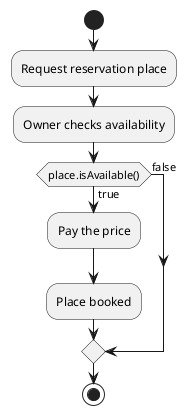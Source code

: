 @startuml
'https://plantuml.com/activity-diagram-beta

start
:Request reservation place;
:Owner checks availability;

if (place.isAvailable()) then (true)
  :Pay the price;
  :Place booked;
else (false)
endif

stop

@enduml
